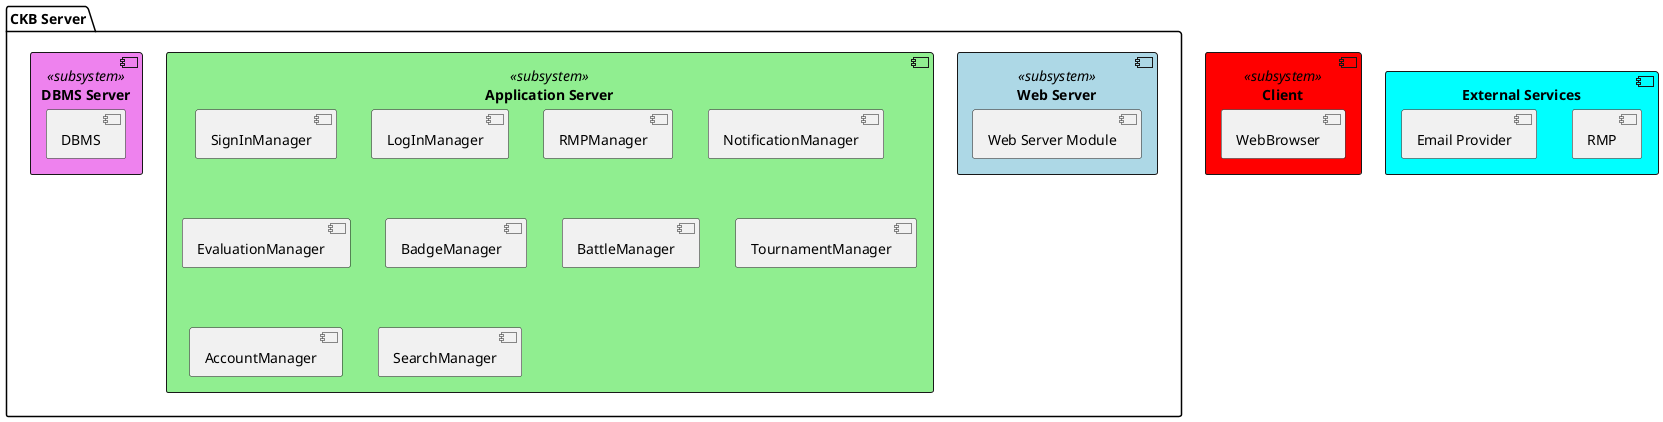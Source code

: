 @startuml

component Client <<subsystem>> #Red{
    component WebBrowser
}

package "CKB Server"{
    component "Web Server" <<subsystem>> #LightBlue{
        component "Web Server Module"
    }

    component "Application Server" <<subsystem>> #LightGreen{
        component SignInManager
        component LogInManager
        component RMPManager
        component NotificationManager
        component EvaluationManager
        component BadgeManager
        component BattleManager
        component TournamentManager
        component AccountManager
        component SearchManager
    }

    component "DBMS Server" <<subsystem>> #Violet{
        component DBMS
    }
}

component "External Services" #Cyan{
    component RMP
    component "Email Provider"
}

@enduml